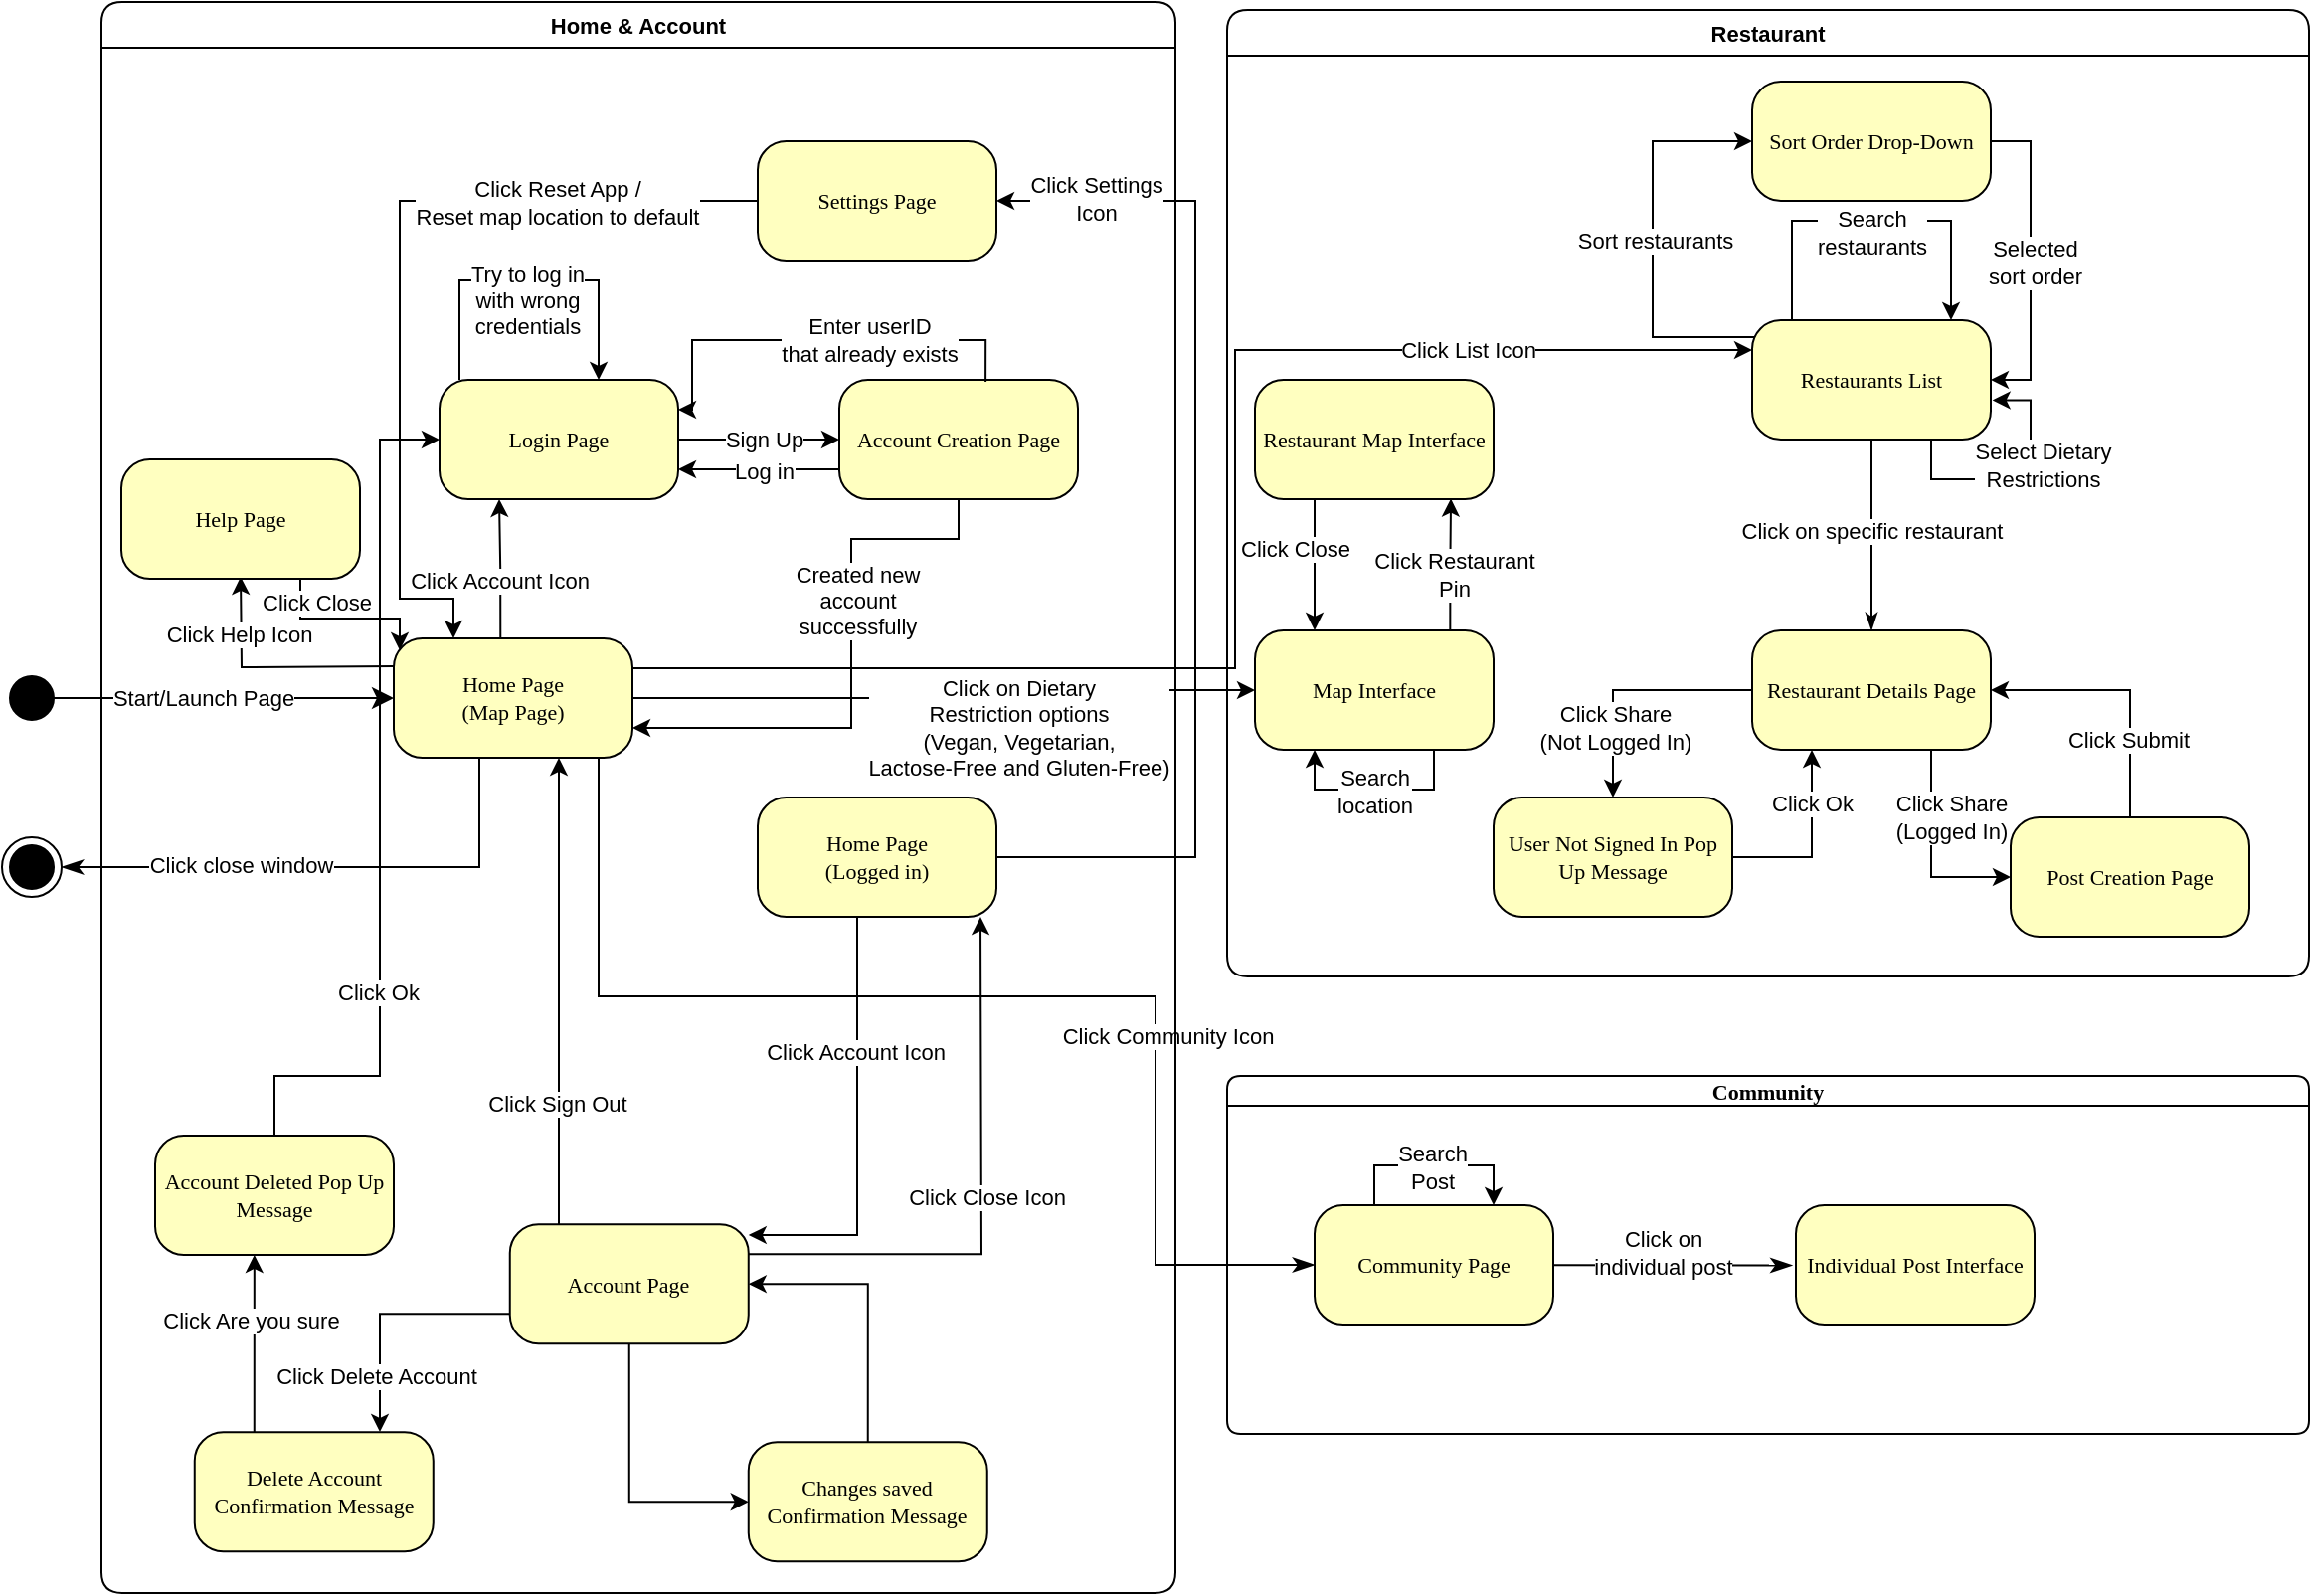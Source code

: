 <mxfile version="21.1.5" type="device">
  <diagram name="Page-1" id="58cdce13-f638-feb5-8d6f-7d28b1aa9fa0">
    <mxGraphModel dx="1588" dy="860" grid="1" gridSize="10" guides="1" tooltips="1" connect="1" arrows="1" fold="1" page="1" pageScale="1" pageWidth="1100" pageHeight="850" background="none" math="0" shadow="0">
      <root>
        <mxCell id="0" />
        <mxCell id="1" parent="0" />
        <mxCell id="382b91b5511bd0f7-1" value="" style="ellipse;html=1;shape=startState;fillColor=#000000;strokeColor=#000000;rounded=1;shadow=0;comic=0;labelBackgroundColor=none;fontFamily=Verdana;fontSize=11;fontColor=#000000;align=center;direction=south;" parent="1" vertex="1">
          <mxGeometry x="20" y="425" width="30" height="30" as="geometry" />
        </mxCell>
        <mxCell id="OWajW4cfqbQFmXT0bylH-7" style="edgeStyle=orthogonalEdgeStyle;rounded=0;orthogonalLoop=1;jettySize=auto;html=1;exitX=0.25;exitY=1;exitDx=0;exitDy=0;entryX=1;entryY=0.5;entryDx=0;entryDy=0;fontSize=11;endArrow=classicThin;endFill=1;startSize=8;endSize=8;" parent="1" source="382b91b5511bd0f7-6" target="OWajW4cfqbQFmXT0bylH-5" edge="1">
          <mxGeometry relative="1" as="geometry">
            <Array as="points">
              <mxPoint x="260" y="525" />
            </Array>
          </mxGeometry>
        </mxCell>
        <mxCell id="OWajW4cfqbQFmXT0bylH-17" value="Click close window" style="edgeLabel;html=1;align=center;verticalAlign=middle;resizable=0;points=[];fontSize=11;" parent="OWajW4cfqbQFmXT0bylH-7" vertex="1" connectable="0">
          <mxGeometry x="0.356" y="-1" relative="1" as="geometry">
            <mxPoint as="offset" />
          </mxGeometry>
        </mxCell>
        <mxCell id="2a3bc250acf0617d-7" value="Community" style="swimlane;whiteSpace=wrap;html=1;rounded=1;shadow=0;comic=0;labelBackgroundColor=none;strokeWidth=1;fontFamily=Verdana;fontSize=11;align=center;startSize=15;" parent="1" vertex="1">
          <mxGeometry x="636" y="630" width="544" height="180" as="geometry" />
        </mxCell>
        <mxCell id="3cde6dad864a17aa-2" value="Individual Post Interface" style="rounded=1;whiteSpace=wrap;html=1;arcSize=24;fillColor=#ffffc0;strokeColor=#000000;shadow=0;comic=0;labelBackgroundColor=none;fontFamily=Verdana;fontSize=11;fontColor=#000000;align=center;" parent="2a3bc250acf0617d-7" vertex="1">
          <mxGeometry x="286" y="65" width="120" height="60" as="geometry" />
        </mxCell>
        <mxCell id="OWajW4cfqbQFmXT0bylH-1" style="edgeStyle=none;curved=1;rounded=0;orthogonalLoop=1;jettySize=auto;html=1;entryX=-0.015;entryY=0.504;entryDx=0;entryDy=0;entryPerimeter=0;fontSize=11;startSize=8;endSize=8;endArrow=classicThin;endFill=1;" parent="2a3bc250acf0617d-7" source="382b91b5511bd0f7-10" target="3cde6dad864a17aa-2" edge="1">
          <mxGeometry relative="1" as="geometry" />
        </mxCell>
        <mxCell id="OWajW4cfqbQFmXT0bylH-12" value="Click on &lt;br&gt;individual post" style="edgeLabel;html=1;align=center;verticalAlign=middle;resizable=0;points=[];fontSize=11;" parent="OWajW4cfqbQFmXT0bylH-1" vertex="1" connectable="0">
          <mxGeometry x="-0.406" relative="1" as="geometry">
            <mxPoint x="19" y="-6" as="offset" />
          </mxGeometry>
        </mxCell>
        <mxCell id="382b91b5511bd0f7-10" value="Community Page" style="rounded=1;whiteSpace=wrap;html=1;arcSize=24;fillColor=#ffffc0;strokeColor=#000000;shadow=0;comic=0;labelBackgroundColor=none;fontFamily=Verdana;fontSize=11;fontColor=#000000;align=center;fontStyle=0" parent="2a3bc250acf0617d-7" vertex="1">
          <mxGeometry x="44" y="65" width="120" height="60" as="geometry" />
        </mxCell>
        <mxCell id="CGnisM2qNje5U3hMueVG-17" style="edgeStyle=orthogonalEdgeStyle;rounded=0;orthogonalLoop=1;jettySize=auto;html=1;exitX=0.25;exitY=0;exitDx=0;exitDy=0;entryX=0.75;entryY=0;entryDx=0;entryDy=0;" parent="2a3bc250acf0617d-7" source="382b91b5511bd0f7-10" target="382b91b5511bd0f7-10" edge="1">
          <mxGeometry relative="1" as="geometry">
            <Array as="points">
              <mxPoint x="74" y="45" />
              <mxPoint x="134" y="45" />
            </Array>
          </mxGeometry>
        </mxCell>
        <mxCell id="CGnisM2qNje5U3hMueVG-18" value="Search&lt;br&gt;Post" style="edgeLabel;html=1;align=center;verticalAlign=middle;resizable=0;points=[];" parent="CGnisM2qNje5U3hMueVG-17" vertex="1" connectable="0">
          <mxGeometry x="-0.261" y="-1" relative="1" as="geometry">
            <mxPoint x="12" as="offset" />
          </mxGeometry>
        </mxCell>
        <mxCell id="2a3bc250acf0617d-9" style="edgeStyle=orthogonalEdgeStyle;html=1;labelBackgroundColor=none;endArrow=classic;endSize=8;strokeColor=#000000;fontFamily=Verdana;fontSize=11;align=left;rounded=0;endFill=1;" parent="1" target="382b91b5511bd0f7-6" edge="1">
          <mxGeometry relative="1" as="geometry">
            <mxPoint x="40" y="440" as="sourcePoint" />
            <Array as="points">
              <mxPoint x="40" y="444" />
              <mxPoint x="40" y="440" />
            </Array>
          </mxGeometry>
        </mxCell>
        <mxCell id="OWajW4cfqbQFmXT0bylH-11" value="Start/Launch Page" style="edgeLabel;html=1;align=center;verticalAlign=middle;resizable=0;points=[];fontSize=11;" parent="2a3bc250acf0617d-9" vertex="1" connectable="0">
          <mxGeometry x="-0.302" y="-1" relative="1" as="geometry">
            <mxPoint x="24" y="-1" as="offset" />
          </mxGeometry>
        </mxCell>
        <mxCell id="2a3bc250acf0617d-13" style="edgeStyle=orthogonalEdgeStyle;html=1;exitX=0.75;exitY=1;labelBackgroundColor=none;endArrow=classicThin;endSize=8;strokeColor=#000000;fontFamily=Verdana;fontSize=11;align=left;endFill=1;rounded=0;exitDx=0;exitDy=0;entryX=0;entryY=0.5;entryDx=0;entryDy=0;" parent="1" source="382b91b5511bd0f7-6" target="382b91b5511bd0f7-10" edge="1">
          <mxGeometry relative="1" as="geometry">
            <mxPoint x="430" y="665" as="targetPoint" />
            <Array as="points">
              <mxPoint x="320" y="470" />
              <mxPoint x="320" y="590" />
              <mxPoint x="600" y="590" />
              <mxPoint x="600" y="725" />
            </Array>
          </mxGeometry>
        </mxCell>
        <mxCell id="7J5QnzSgjSci-G4uNdSz-4" value="Click Community Icon" style="edgeLabel;html=1;align=center;verticalAlign=middle;resizable=0;points=[];fontSize=11;" parent="2a3bc250acf0617d-13" vertex="1" connectable="0">
          <mxGeometry x="-0.21" relative="1" as="geometry">
            <mxPoint x="171" y="20" as="offset" />
          </mxGeometry>
        </mxCell>
        <mxCell id="7J5QnzSgjSci-G4uNdSz-32" value="Restaurant" style="swimlane;whiteSpace=wrap;html=1;rounded=1;fontSize=11;startSize=23;" parent="1" vertex="1">
          <mxGeometry x="636" y="94" width="544" height="486" as="geometry" />
        </mxCell>
        <mxCell id="SVRDVq-U8UQw9ykVcq_Q-13" style="edgeStyle=orthogonalEdgeStyle;rounded=0;orthogonalLoop=1;jettySize=auto;html=1;exitX=0.75;exitY=1;exitDx=0;exitDy=0;entryX=0;entryY=0.5;entryDx=0;entryDy=0;" edge="1" parent="7J5QnzSgjSci-G4uNdSz-32" source="7J5QnzSgjSci-G4uNdSz-7" target="SVRDVq-U8UQw9ykVcq_Q-12">
          <mxGeometry relative="1" as="geometry" />
        </mxCell>
        <mxCell id="SVRDVq-U8UQw9ykVcq_Q-14" value="Click Share &lt;br&gt;(Logged In)" style="edgeLabel;html=1;align=center;verticalAlign=middle;resizable=0;points=[];" vertex="1" connectable="0" parent="SVRDVq-U8UQw9ykVcq_Q-13">
          <mxGeometry x="-0.559" relative="1" as="geometry">
            <mxPoint x="10" y="11" as="offset" />
          </mxGeometry>
        </mxCell>
        <mxCell id="SVRDVq-U8UQw9ykVcq_Q-23" style="edgeStyle=orthogonalEdgeStyle;rounded=0;orthogonalLoop=1;jettySize=auto;html=1;exitX=0;exitY=0.5;exitDx=0;exitDy=0;entryX=0.5;entryY=0;entryDx=0;entryDy=0;" edge="1" parent="7J5QnzSgjSci-G4uNdSz-32" source="7J5QnzSgjSci-G4uNdSz-7" target="SVRDVq-U8UQw9ykVcq_Q-22">
          <mxGeometry relative="1" as="geometry" />
        </mxCell>
        <mxCell id="SVRDVq-U8UQw9ykVcq_Q-24" value="Click Share &lt;br&gt;(Not Logged In)" style="edgeLabel;html=1;align=center;verticalAlign=middle;resizable=0;points=[];" vertex="1" connectable="0" parent="SVRDVq-U8UQw9ykVcq_Q-23">
          <mxGeometry x="0.425" y="1" relative="1" as="geometry">
            <mxPoint as="offset" />
          </mxGeometry>
        </mxCell>
        <mxCell id="7J5QnzSgjSci-G4uNdSz-7" value="Restaurant Details Page" style="rounded=1;whiteSpace=wrap;html=1;arcSize=24;fillColor=#ffffc0;strokeColor=#000000;shadow=0;comic=0;labelBackgroundColor=none;fontFamily=Verdana;fontSize=11;fontColor=#000000;align=center;" parent="7J5QnzSgjSci-G4uNdSz-32" vertex="1">
          <mxGeometry x="264" y="312" width="120" height="60" as="geometry" />
        </mxCell>
        <mxCell id="cELMfS2GaExNaG8Us1sW-119" style="edgeStyle=orthogonalEdgeStyle;rounded=0;orthogonalLoop=1;jettySize=auto;html=1;exitX=0.022;exitY=0.142;exitDx=0;exitDy=0;fontSize=11;exitPerimeter=0;entryX=0;entryY=0.5;entryDx=0;entryDy=0;" parent="7J5QnzSgjSci-G4uNdSz-32" source="382b91b5511bd0f7-9" target="cELMfS2GaExNaG8Us1sW-121" edge="1">
          <mxGeometry relative="1" as="geometry">
            <mxPoint x="234" y="96" as="targetPoint" />
            <Array as="points">
              <mxPoint x="214" y="165" />
              <mxPoint x="214" y="66" />
            </Array>
          </mxGeometry>
        </mxCell>
        <mxCell id="cELMfS2GaExNaG8Us1sW-120" value="Sort restaurants" style="edgeLabel;html=1;align=center;verticalAlign=middle;resizable=0;points=[];fontSize=11;" parent="cELMfS2GaExNaG8Us1sW-119" vertex="1" connectable="0">
          <mxGeometry x="0.525" y="4" relative="1" as="geometry">
            <mxPoint x="-2" y="54" as="offset" />
          </mxGeometry>
        </mxCell>
        <mxCell id="CGnisM2qNje5U3hMueVG-11" style="edgeStyle=orthogonalEdgeStyle;rounded=0;orthogonalLoop=1;jettySize=auto;html=1;exitX=0.75;exitY=1;exitDx=0;exitDy=0;entryX=1.007;entryY=0.671;entryDx=0;entryDy=0;entryPerimeter=0;" parent="7J5QnzSgjSci-G4uNdSz-32" source="382b91b5511bd0f7-9" target="382b91b5511bd0f7-9" edge="1">
          <mxGeometry relative="1" as="geometry">
            <mxPoint x="394" y="196" as="targetPoint" />
            <Array as="points">
              <mxPoint x="354" y="236" />
              <mxPoint x="404" y="236" />
              <mxPoint x="404" y="196" />
            </Array>
          </mxGeometry>
        </mxCell>
        <mxCell id="CGnisM2qNje5U3hMueVG-12" value="Select Dietary &lt;br&gt;Restrictions" style="edgeLabel;html=1;align=center;verticalAlign=middle;resizable=0;points=[];" parent="CGnisM2qNje5U3hMueVG-11" vertex="1" connectable="0">
          <mxGeometry x="0.513" relative="1" as="geometry">
            <mxPoint x="6" y="20" as="offset" />
          </mxGeometry>
        </mxCell>
        <mxCell id="382b91b5511bd0f7-9" value="Restaurants List" style="rounded=1;whiteSpace=wrap;html=1;arcSize=24;fillColor=#ffffc0;strokeColor=#000000;shadow=0;comic=0;labelBackgroundColor=none;fontFamily=Verdana;fontSize=11;fontColor=#000000;align=center;" parent="7J5QnzSgjSci-G4uNdSz-32" vertex="1">
          <mxGeometry x="264" y="156" width="120" height="60" as="geometry" />
        </mxCell>
        <mxCell id="7J5QnzSgjSci-G4uNdSz-11" style="edgeStyle=orthogonalEdgeStyle;rounded=0;orthogonalLoop=1;jettySize=auto;html=1;exitX=0.5;exitY=0;exitDx=0;exitDy=0;entryX=0.5;entryY=1;entryDx=0;entryDy=0;startArrow=classicThin;startFill=1;endArrow=none;endFill=0;fontSize=11;" parent="7J5QnzSgjSci-G4uNdSz-32" source="7J5QnzSgjSci-G4uNdSz-7" target="382b91b5511bd0f7-9" edge="1">
          <mxGeometry relative="1" as="geometry" />
        </mxCell>
        <mxCell id="OWajW4cfqbQFmXT0bylH-14" value="Click on specific restaurant" style="edgeLabel;html=1;align=center;verticalAlign=middle;resizable=0;points=[];fontSize=11;" parent="7J5QnzSgjSci-G4uNdSz-11" vertex="1" connectable="0">
          <mxGeometry x="0.291" relative="1" as="geometry">
            <mxPoint y="12" as="offset" />
          </mxGeometry>
        </mxCell>
        <mxCell id="SVRDVq-U8UQw9ykVcq_Q-18" style="edgeStyle=orthogonalEdgeStyle;rounded=0;orthogonalLoop=1;jettySize=auto;html=1;exitX=0.818;exitY=0.016;exitDx=0;exitDy=0;entryX=0.821;entryY=0.996;entryDx=0;entryDy=0;entryPerimeter=0;exitPerimeter=0;" edge="1" parent="7J5QnzSgjSci-G4uNdSz-32" source="7J5QnzSgjSci-G4uNdSz-22" target="SVRDVq-U8UQw9ykVcq_Q-17">
          <mxGeometry relative="1" as="geometry" />
        </mxCell>
        <mxCell id="SVRDVq-U8UQw9ykVcq_Q-19" value="Click Restaurant &lt;br&gt;Pin" style="edgeLabel;html=1;align=center;verticalAlign=middle;resizable=0;points=[];" vertex="1" connectable="0" parent="SVRDVq-U8UQw9ykVcq_Q-18">
          <mxGeometry x="-0.123" relative="1" as="geometry">
            <mxPoint x="2" as="offset" />
          </mxGeometry>
        </mxCell>
        <mxCell id="7J5QnzSgjSci-G4uNdSz-22" value="Map Interface" style="rounded=1;whiteSpace=wrap;html=1;arcSize=24;fillColor=#ffffc0;strokeColor=#000000;shadow=0;comic=0;labelBackgroundColor=none;fontFamily=Verdana;fontSize=11;fontColor=#000000;align=center;" parent="7J5QnzSgjSci-G4uNdSz-32" vertex="1">
          <mxGeometry x="14" y="312" width="120" height="60" as="geometry" />
        </mxCell>
        <mxCell id="cELMfS2GaExNaG8Us1sW-113" style="edgeStyle=orthogonalEdgeStyle;rounded=0;orthogonalLoop=1;jettySize=auto;html=1;fontSize=11;" parent="7J5QnzSgjSci-G4uNdSz-32" edge="1">
          <mxGeometry relative="1" as="geometry">
            <mxPoint x="284" y="156" as="sourcePoint" />
            <mxPoint x="364" y="156" as="targetPoint" />
            <Array as="points">
              <mxPoint x="284" y="156" />
              <mxPoint x="284" y="106" />
              <mxPoint x="364" y="106" />
              <mxPoint x="364" y="156" />
            </Array>
          </mxGeometry>
        </mxCell>
        <mxCell id="cELMfS2GaExNaG8Us1sW-114" value="Search&lt;br&gt;restaurants" style="edgeLabel;html=1;align=center;verticalAlign=middle;resizable=0;points=[];fontSize=11;" parent="cELMfS2GaExNaG8Us1sW-113" vertex="1" connectable="0">
          <mxGeometry x="-0.135" y="-1" relative="1" as="geometry">
            <mxPoint x="12" y="5" as="offset" />
          </mxGeometry>
        </mxCell>
        <mxCell id="cELMfS2GaExNaG8Us1sW-122" style="edgeStyle=orthogonalEdgeStyle;rounded=0;orthogonalLoop=1;jettySize=auto;html=1;exitX=1;exitY=0.5;exitDx=0;exitDy=0;entryX=1;entryY=0.5;entryDx=0;entryDy=0;fontSize=11;" parent="7J5QnzSgjSci-G4uNdSz-32" source="cELMfS2GaExNaG8Us1sW-121" target="382b91b5511bd0f7-9" edge="1">
          <mxGeometry relative="1" as="geometry" />
        </mxCell>
        <mxCell id="cELMfS2GaExNaG8Us1sW-123" value="Selected &lt;br&gt;sort order" style="edgeLabel;html=1;align=center;verticalAlign=middle;resizable=0;points=[];fontSize=11;" parent="cELMfS2GaExNaG8Us1sW-122" vertex="1" connectable="0">
          <mxGeometry x="-0.371" y="1" relative="1" as="geometry">
            <mxPoint x="1" y="30" as="offset" />
          </mxGeometry>
        </mxCell>
        <mxCell id="cELMfS2GaExNaG8Us1sW-121" value="Sort Order Drop-Down" style="rounded=1;whiteSpace=wrap;html=1;arcSize=24;fillColor=#ffffc0;strokeColor=#000000;shadow=0;comic=0;labelBackgroundColor=none;fontFamily=Verdana;fontSize=11;fontColor=#000000;align=center;" parent="7J5QnzSgjSci-G4uNdSz-32" vertex="1">
          <mxGeometry x="264" y="36" width="120" height="60" as="geometry" />
        </mxCell>
        <mxCell id="CGnisM2qNje5U3hMueVG-13" style="edgeStyle=orthogonalEdgeStyle;rounded=0;orthogonalLoop=1;jettySize=auto;html=1;exitX=0.75;exitY=1;exitDx=0;exitDy=0;entryX=0.25;entryY=1;entryDx=0;entryDy=0;" parent="7J5QnzSgjSci-G4uNdSz-32" source="7J5QnzSgjSci-G4uNdSz-22" target="7J5QnzSgjSci-G4uNdSz-22" edge="1">
          <mxGeometry relative="1" as="geometry" />
        </mxCell>
        <mxCell id="CGnisM2qNje5U3hMueVG-14" value="Search &lt;br&gt;location" style="edgeLabel;html=1;align=center;verticalAlign=middle;resizable=0;points=[];" parent="CGnisM2qNje5U3hMueVG-13" vertex="1" connectable="0">
          <mxGeometry x="0.399" y="1" relative="1" as="geometry">
            <mxPoint x="20" as="offset" />
          </mxGeometry>
        </mxCell>
        <mxCell id="SVRDVq-U8UQw9ykVcq_Q-15" style="edgeStyle=orthogonalEdgeStyle;rounded=0;orthogonalLoop=1;jettySize=auto;html=1;exitX=0.5;exitY=0;exitDx=0;exitDy=0;entryX=1;entryY=0.5;entryDx=0;entryDy=0;" edge="1" parent="7J5QnzSgjSci-G4uNdSz-32" source="SVRDVq-U8UQw9ykVcq_Q-12" target="7J5QnzSgjSci-G4uNdSz-7">
          <mxGeometry relative="1" as="geometry">
            <Array as="points">
              <mxPoint x="454" y="342" />
            </Array>
          </mxGeometry>
        </mxCell>
        <mxCell id="SVRDVq-U8UQw9ykVcq_Q-16" value="Click Submit" style="edgeLabel;html=1;align=center;verticalAlign=middle;resizable=0;points=[];" vertex="1" connectable="0" parent="SVRDVq-U8UQw9ykVcq_Q-15">
          <mxGeometry x="-0.289" y="1" relative="1" as="geometry">
            <mxPoint y="8" as="offset" />
          </mxGeometry>
        </mxCell>
        <mxCell id="SVRDVq-U8UQw9ykVcq_Q-12" value="Post Creation Page" style="rounded=1;whiteSpace=wrap;html=1;arcSize=24;fillColor=#ffffc0;strokeColor=#000000;shadow=0;comic=0;labelBackgroundColor=none;fontFamily=Verdana;fontSize=11;fontColor=#000000;align=center;fontStyle=0" vertex="1" parent="7J5QnzSgjSci-G4uNdSz-32">
          <mxGeometry x="394" y="406" width="120" height="60" as="geometry" />
        </mxCell>
        <mxCell id="SVRDVq-U8UQw9ykVcq_Q-20" style="edgeStyle=orthogonalEdgeStyle;rounded=0;orthogonalLoop=1;jettySize=auto;html=1;exitX=0.25;exitY=1;exitDx=0;exitDy=0;entryX=0.25;entryY=0;entryDx=0;entryDy=0;" edge="1" parent="7J5QnzSgjSci-G4uNdSz-32" source="SVRDVq-U8UQw9ykVcq_Q-17" target="7J5QnzSgjSci-G4uNdSz-22">
          <mxGeometry relative="1" as="geometry" />
        </mxCell>
        <mxCell id="SVRDVq-U8UQw9ykVcq_Q-21" value="Click Close" style="edgeLabel;html=1;align=center;verticalAlign=middle;resizable=0;points=[];" vertex="1" connectable="0" parent="SVRDVq-U8UQw9ykVcq_Q-20">
          <mxGeometry x="-0.141" relative="1" as="geometry">
            <mxPoint x="-10" y="-4" as="offset" />
          </mxGeometry>
        </mxCell>
        <mxCell id="SVRDVq-U8UQw9ykVcq_Q-17" value="Restaurant Map Interface" style="rounded=1;whiteSpace=wrap;html=1;arcSize=24;fillColor=#ffffc0;strokeColor=#000000;shadow=0;comic=0;labelBackgroundColor=none;fontFamily=Verdana;fontSize=11;fontColor=#000000;align=center;" vertex="1" parent="7J5QnzSgjSci-G4uNdSz-32">
          <mxGeometry x="14" y="186" width="120" height="60" as="geometry" />
        </mxCell>
        <mxCell id="SVRDVq-U8UQw9ykVcq_Q-25" style="edgeStyle=orthogonalEdgeStyle;rounded=0;orthogonalLoop=1;jettySize=auto;html=1;exitX=1;exitY=0.5;exitDx=0;exitDy=0;entryX=0.25;entryY=1;entryDx=0;entryDy=0;" edge="1" parent="7J5QnzSgjSci-G4uNdSz-32" source="SVRDVq-U8UQw9ykVcq_Q-22" target="7J5QnzSgjSci-G4uNdSz-7">
          <mxGeometry relative="1" as="geometry">
            <mxPoint x="284" y="376" as="targetPoint" />
            <Array as="points">
              <mxPoint x="294" y="426" />
            </Array>
          </mxGeometry>
        </mxCell>
        <mxCell id="SVRDVq-U8UQw9ykVcq_Q-26" value="Click Ok" style="edgeLabel;html=1;align=center;verticalAlign=middle;resizable=0;points=[];" vertex="1" connectable="0" parent="SVRDVq-U8UQw9ykVcq_Q-25">
          <mxGeometry x="0.017" y="-1" relative="1" as="geometry">
            <mxPoint x="-1" y="-19" as="offset" />
          </mxGeometry>
        </mxCell>
        <mxCell id="SVRDVq-U8UQw9ykVcq_Q-22" value="User Not Signed In Pop Up Message" style="rounded=1;whiteSpace=wrap;html=1;arcSize=24;fillColor=#ffffc0;strokeColor=#000000;shadow=0;comic=0;labelBackgroundColor=none;fontFamily=Verdana;fontSize=11;fontColor=#000000;align=center;fontStyle=0" vertex="1" parent="7J5QnzSgjSci-G4uNdSz-32">
          <mxGeometry x="134" y="396" width="120" height="60" as="geometry" />
        </mxCell>
        <mxCell id="7J5QnzSgjSci-G4uNdSz-34" value="Home &amp;amp; Account" style="swimlane;whiteSpace=wrap;html=1;strokeColor=#000000;rounded=1;fontSize=11;" parent="1" vertex="1">
          <mxGeometry x="70" y="90" width="540" height="800" as="geometry" />
        </mxCell>
        <mxCell id="cELMfS2GaExNaG8Us1sW-21" style="edgeStyle=orthogonalEdgeStyle;rounded=0;orthogonalLoop=1;jettySize=auto;html=1;exitX=0.5;exitY=1;exitDx=0;exitDy=0;entryX=1;entryY=0.75;entryDx=0;entryDy=0;fontSize=11;" parent="7J5QnzSgjSci-G4uNdSz-34" source="382b91b5511bd0f7-7" target="382b91b5511bd0f7-6" edge="1">
          <mxGeometry relative="1" as="geometry">
            <Array as="points">
              <mxPoint x="431" y="270" />
              <mxPoint x="377" y="270" />
              <mxPoint x="377" y="365" />
            </Array>
          </mxGeometry>
        </mxCell>
        <mxCell id="cELMfS2GaExNaG8Us1sW-23" value="Created new &lt;br&gt;account &lt;br&gt;successfully" style="edgeLabel;html=1;align=center;verticalAlign=middle;resizable=0;points=[];fontSize=11;" parent="cELMfS2GaExNaG8Us1sW-21" vertex="1" connectable="0">
          <mxGeometry x="0.164" relative="1" as="geometry">
            <mxPoint x="3" y="-58" as="offset" />
          </mxGeometry>
        </mxCell>
        <mxCell id="CGnisM2qNje5U3hMueVG-1" style="edgeStyle=orthogonalEdgeStyle;rounded=0;orthogonalLoop=1;jettySize=auto;html=1;exitX=0;exitY=0.75;exitDx=0;exitDy=0;entryX=1;entryY=0.75;entryDx=0;entryDy=0;" parent="7J5QnzSgjSci-G4uNdSz-34" source="382b91b5511bd0f7-7" target="382b91b5511bd0f7-5" edge="1">
          <mxGeometry relative="1" as="geometry" />
        </mxCell>
        <mxCell id="CGnisM2qNje5U3hMueVG-2" value="Log in" style="edgeLabel;html=1;align=center;verticalAlign=middle;resizable=0;points=[];" parent="CGnisM2qNje5U3hMueVG-1" vertex="1" connectable="0">
          <mxGeometry x="0.28" y="1" relative="1" as="geometry">
            <mxPoint x="14" as="offset" />
          </mxGeometry>
        </mxCell>
        <mxCell id="382b91b5511bd0f7-7" value="Account Creation Page" style="rounded=1;whiteSpace=wrap;html=1;arcSize=24;fillColor=#ffffc0;strokeColor=#000000;shadow=0;comic=0;labelBackgroundColor=none;fontFamily=Verdana;fontSize=11;fontColor=#000000;align=center;" parent="7J5QnzSgjSci-G4uNdSz-34" vertex="1">
          <mxGeometry x="371" y="190" width="120" height="60" as="geometry" />
        </mxCell>
        <mxCell id="cELMfS2GaExNaG8Us1sW-15" style="edgeStyle=orthogonalEdgeStyle;rounded=0;orthogonalLoop=1;jettySize=auto;html=1;exitX=1;exitY=0.5;exitDx=0;exitDy=0;entryX=0;entryY=0.5;entryDx=0;entryDy=0;fontSize=11;" parent="7J5QnzSgjSci-G4uNdSz-34" source="382b91b5511bd0f7-5" target="382b91b5511bd0f7-7" edge="1">
          <mxGeometry relative="1" as="geometry" />
        </mxCell>
        <mxCell id="cELMfS2GaExNaG8Us1sW-16" value="Sign Up" style="edgeLabel;html=1;align=center;verticalAlign=middle;resizable=0;points=[];fontSize=11;" parent="cELMfS2GaExNaG8Us1sW-15" vertex="1" connectable="0">
          <mxGeometry x="-0.267" relative="1" as="geometry">
            <mxPoint x="13" as="offset" />
          </mxGeometry>
        </mxCell>
        <mxCell id="382b91b5511bd0f7-5" value="Login Page" style="rounded=1;whiteSpace=wrap;html=1;arcSize=24;fillColor=#ffffc0;strokeColor=#000000;shadow=0;comic=0;labelBackgroundColor=none;fontFamily=Verdana;fontSize=11;fontColor=#000000;align=center;" parent="7J5QnzSgjSci-G4uNdSz-34" vertex="1">
          <mxGeometry x="170" y="190" width="120" height="60" as="geometry" />
        </mxCell>
        <mxCell id="cELMfS2GaExNaG8Us1sW-17" style="edgeStyle=orthogonalEdgeStyle;rounded=0;orthogonalLoop=1;jettySize=auto;html=1;exitX=0.447;exitY=-0.005;exitDx=0;exitDy=0;fontSize=11;entryX=0.25;entryY=1;entryDx=0;entryDy=0;exitPerimeter=0;" parent="7J5QnzSgjSci-G4uNdSz-34" source="382b91b5511bd0f7-6" target="382b91b5511bd0f7-5" edge="1">
          <mxGeometry relative="1" as="geometry">
            <mxPoint x="237" y="250" as="targetPoint" />
            <Array as="points" />
          </mxGeometry>
        </mxCell>
        <mxCell id="cELMfS2GaExNaG8Us1sW-18" value="Click Account Icon" style="edgeLabel;html=1;align=center;verticalAlign=middle;resizable=0;points=[];fontSize=11;" parent="cELMfS2GaExNaG8Us1sW-17" vertex="1" connectable="0">
          <mxGeometry x="0.314" relative="1" as="geometry">
            <mxPoint y="16" as="offset" />
          </mxGeometry>
        </mxCell>
        <mxCell id="CGnisM2qNje5U3hMueVG-4" style="edgeStyle=orthogonalEdgeStyle;rounded=0;orthogonalLoop=1;jettySize=auto;html=1;exitX=0;exitY=0.25;exitDx=0;exitDy=0;entryX=0.5;entryY=1;entryDx=0;entryDy=0;" parent="7J5QnzSgjSci-G4uNdSz-34" edge="1">
          <mxGeometry relative="1" as="geometry">
            <mxPoint x="147" y="334" as="sourcePoint" />
            <mxPoint x="70" y="289" as="targetPoint" />
          </mxGeometry>
        </mxCell>
        <mxCell id="CGnisM2qNje5U3hMueVG-5" value="Click Help Icon" style="edgeLabel;html=1;align=center;verticalAlign=middle;resizable=0;points=[];" parent="CGnisM2qNje5U3hMueVG-4" vertex="1" connectable="0">
          <mxGeometry x="0.402" y="2" relative="1" as="geometry">
            <mxPoint y="-8" as="offset" />
          </mxGeometry>
        </mxCell>
        <mxCell id="382b91b5511bd0f7-6" value="Home Page &lt;br&gt;(Map Page)" style="rounded=1;whiteSpace=wrap;html=1;arcSize=24;fillColor=#ffffc0;strokeColor=#000000;shadow=0;comic=0;labelBackgroundColor=none;fontFamily=Verdana;fontSize=11;fontColor=#000000;align=center;" parent="7J5QnzSgjSci-G4uNdSz-34" vertex="1">
          <mxGeometry x="147" y="320" width="120" height="60" as="geometry" />
        </mxCell>
        <mxCell id="cELMfS2GaExNaG8Us1sW-13" style="edgeStyle=orthogonalEdgeStyle;rounded=0;orthogonalLoop=1;jettySize=auto;html=1;fontSize=11;" parent="7J5QnzSgjSci-G4uNdSz-34" source="382b91b5511bd0f7-5" edge="1">
          <mxGeometry relative="1" as="geometry">
            <mxPoint x="178.0" y="100" as="sourcePoint" />
            <mxPoint x="250" y="190" as="targetPoint" />
            <Array as="points">
              <mxPoint x="180" y="140" />
              <mxPoint x="250" y="140" />
            </Array>
          </mxGeometry>
        </mxCell>
        <mxCell id="cELMfS2GaExNaG8Us1sW-14" value="Try to log in &lt;br&gt;with wrong &lt;br&gt;credentials" style="edgeLabel;html=1;align=center;verticalAlign=middle;resizable=0;points=[];fontSize=11;" parent="cELMfS2GaExNaG8Us1sW-13" vertex="1" connectable="0">
          <mxGeometry x="-0.278" y="2" relative="1" as="geometry">
            <mxPoint x="22" y="12" as="offset" />
          </mxGeometry>
        </mxCell>
        <mxCell id="cELMfS2GaExNaG8Us1sW-20" value="Home Page &lt;br&gt;(Logged in)" style="rounded=1;whiteSpace=wrap;html=1;arcSize=24;fillColor=#ffffc0;strokeColor=#000000;shadow=0;comic=0;labelBackgroundColor=none;fontFamily=Verdana;fontSize=11;fontColor=#000000;align=center;" parent="7J5QnzSgjSci-G4uNdSz-34" vertex="1">
          <mxGeometry x="330" y="400" width="120" height="60" as="geometry" />
        </mxCell>
        <mxCell id="cELMfS2GaExNaG8Us1sW-24" style="edgeStyle=orthogonalEdgeStyle;rounded=0;orthogonalLoop=1;jettySize=auto;html=1;exitX=0.613;exitY=0.017;exitDx=0;exitDy=0;entryX=1;entryY=0.25;entryDx=0;entryDy=0;fontSize=11;exitPerimeter=0;" parent="7J5QnzSgjSci-G4uNdSz-34" source="382b91b5511bd0f7-7" target="382b91b5511bd0f7-5" edge="1">
          <mxGeometry relative="1" as="geometry">
            <mxPoint x="441" y="179.96" as="sourcePoint" />
            <mxPoint x="277.0" y="194.96" as="targetPoint" />
            <Array as="points">
              <mxPoint x="445" y="170" />
              <mxPoint x="297" y="170" />
              <mxPoint x="297" y="205" />
            </Array>
          </mxGeometry>
        </mxCell>
        <mxCell id="cELMfS2GaExNaG8Us1sW-25" value="Enter userID &lt;br&gt;that already exists" style="edgeLabel;html=1;align=center;verticalAlign=middle;resizable=0;points=[];fontSize=11;" parent="cELMfS2GaExNaG8Us1sW-24" vertex="1" connectable="0">
          <mxGeometry x="0.317" relative="1" as="geometry">
            <mxPoint x="59" as="offset" />
          </mxGeometry>
        </mxCell>
        <mxCell id="CGnisM2qNje5U3hMueVG-6" style="edgeStyle=orthogonalEdgeStyle;rounded=0;orthogonalLoop=1;jettySize=auto;html=1;exitX=0.75;exitY=1;exitDx=0;exitDy=0;" parent="7J5QnzSgjSci-G4uNdSz-34" source="CGnisM2qNje5U3hMueVG-3" edge="1">
          <mxGeometry relative="1" as="geometry">
            <mxPoint x="150" y="326" as="targetPoint" />
            <Array as="points">
              <mxPoint x="100" y="310" />
              <mxPoint x="150" y="310" />
            </Array>
          </mxGeometry>
        </mxCell>
        <mxCell id="CGnisM2qNje5U3hMueVG-7" value="Click Close" style="edgeLabel;html=1;align=center;verticalAlign=middle;resizable=0;points=[];" parent="CGnisM2qNje5U3hMueVG-6" vertex="1" connectable="0">
          <mxGeometry x="-0.353" y="1" relative="1" as="geometry">
            <mxPoint y="-7" as="offset" />
          </mxGeometry>
        </mxCell>
        <mxCell id="CGnisM2qNje5U3hMueVG-3" value="Help Page" style="rounded=1;whiteSpace=wrap;html=1;arcSize=24;fillColor=#ffffc0;strokeColor=#000000;shadow=0;comic=0;labelBackgroundColor=none;fontFamily=Verdana;fontSize=11;fontColor=#000000;align=center;" parent="7J5QnzSgjSci-G4uNdSz-34" vertex="1">
          <mxGeometry x="10" y="230" width="120" height="60" as="geometry" />
        </mxCell>
        <mxCell id="SVRDVq-U8UQw9ykVcq_Q-10" style="edgeStyle=orthogonalEdgeStyle;rounded=0;orthogonalLoop=1;jettySize=auto;html=1;exitX=0;exitY=0.5;exitDx=0;exitDy=0;entryX=0.25;entryY=0;entryDx=0;entryDy=0;" edge="1" parent="7J5QnzSgjSci-G4uNdSz-34" source="cELMfS2GaExNaG8Us1sW-56" target="382b91b5511bd0f7-6">
          <mxGeometry relative="1" as="geometry">
            <Array as="points">
              <mxPoint x="150" y="100" />
              <mxPoint x="150" y="300" />
              <mxPoint x="177" y="300" />
            </Array>
          </mxGeometry>
        </mxCell>
        <mxCell id="SVRDVq-U8UQw9ykVcq_Q-11" value="Click Reset App / &lt;br&gt;Reset map location to default" style="edgeLabel;html=1;align=center;verticalAlign=middle;resizable=0;points=[];" vertex="1" connectable="0" parent="SVRDVq-U8UQw9ykVcq_Q-10">
          <mxGeometry x="-0.525" y="1" relative="1" as="geometry">
            <mxPoint as="offset" />
          </mxGeometry>
        </mxCell>
        <mxCell id="cELMfS2GaExNaG8Us1sW-56" value="Settings Page" style="rounded=1;whiteSpace=wrap;html=1;arcSize=24;fillColor=#ffffc0;strokeColor=#000000;shadow=0;comic=0;labelBackgroundColor=none;fontFamily=Verdana;fontSize=11;fontColor=#000000;align=center;rotation=0;" parent="7J5QnzSgjSci-G4uNdSz-34" vertex="1">
          <mxGeometry x="330" y="70" width="120" height="60" as="geometry" />
        </mxCell>
        <mxCell id="CGnisM2qNje5U3hMueVG-15" style="edgeStyle=orthogonalEdgeStyle;rounded=0;orthogonalLoop=1;jettySize=auto;html=1;exitX=1;exitY=0.5;exitDx=0;exitDy=0;entryX=1;entryY=0.5;entryDx=0;entryDy=0;" parent="7J5QnzSgjSci-G4uNdSz-34" source="cELMfS2GaExNaG8Us1sW-20" target="cELMfS2GaExNaG8Us1sW-56" edge="1">
          <mxGeometry relative="1" as="geometry">
            <Array as="points">
              <mxPoint x="550" y="430" />
              <mxPoint x="550" y="100" />
            </Array>
          </mxGeometry>
        </mxCell>
        <mxCell id="SVRDVq-U8UQw9ykVcq_Q-9" value="Click Settings &lt;br&gt;Icon" style="edgeLabel;html=1;align=center;verticalAlign=middle;resizable=0;points=[];" vertex="1" connectable="0" parent="CGnisM2qNje5U3hMueVG-15">
          <mxGeometry x="0.739" y="-1" relative="1" as="geometry">
            <mxPoint x="-19" as="offset" />
          </mxGeometry>
        </mxCell>
        <mxCell id="SVRDVq-U8UQw9ykVcq_Q-64" style="edgeStyle=orthogonalEdgeStyle;rounded=0;orthogonalLoop=1;jettySize=auto;html=1;exitX=0.5;exitY=0;exitDx=0;exitDy=0;entryX=0;entryY=0.5;entryDx=0;entryDy=0;" edge="1" parent="7J5QnzSgjSci-G4uNdSz-34" source="SVRDVq-U8UQw9ykVcq_Q-61" target="382b91b5511bd0f7-5">
          <mxGeometry relative="1" as="geometry">
            <Array as="points">
              <mxPoint x="87" y="540" />
              <mxPoint x="140" y="540" />
              <mxPoint x="140" y="220" />
            </Array>
          </mxGeometry>
        </mxCell>
        <mxCell id="SVRDVq-U8UQw9ykVcq_Q-65" value="Click Ok" style="edgeLabel;html=1;align=center;verticalAlign=middle;resizable=0;points=[];" vertex="1" connectable="0" parent="SVRDVq-U8UQw9ykVcq_Q-64">
          <mxGeometry x="-0.42" y="1" relative="1" as="geometry">
            <mxPoint as="offset" />
          </mxGeometry>
        </mxCell>
        <mxCell id="SVRDVq-U8UQw9ykVcq_Q-61" value="Account Deleted Pop Up Message" style="rounded=1;whiteSpace=wrap;html=1;arcSize=24;fillColor=#ffffc0;strokeColor=#000000;shadow=0;comic=0;labelBackgroundColor=none;fontFamily=Verdana;fontSize=11;fontColor=#000000;align=center;rotation=0;" vertex="1" parent="7J5QnzSgjSci-G4uNdSz-34">
          <mxGeometry x="27" y="570" width="120" height="60" as="geometry" />
        </mxCell>
        <mxCell id="OWajW4cfqbQFmXT0bylH-6" value="" style="group;fontSize=11;" parent="1" vertex="1" connectable="0">
          <mxGeometry x="20" y="510" width="30" height="30" as="geometry" />
        </mxCell>
        <mxCell id="OWajW4cfqbQFmXT0bylH-5" value="" style="ellipse;whiteSpace=wrap;html=1;aspect=fixed;labelBackgroundColor=#000000;strokeColor=#000000;fontSize=11;" parent="OWajW4cfqbQFmXT0bylH-6" vertex="1">
          <mxGeometry width="30" height="30" as="geometry" />
        </mxCell>
        <mxCell id="OWajW4cfqbQFmXT0bylH-4" value="" style="ellipse;html=1;shape=startState;fillColor=#000000;strokeColor=#000000;rounded=1;shadow=0;comic=0;labelBackgroundColor=none;fontFamily=Verdana;fontSize=11;fontColor=#000000;align=center;direction=south;" parent="OWajW4cfqbQFmXT0bylH-6" vertex="1">
          <mxGeometry width="30" height="30" as="geometry" />
        </mxCell>
        <mxCell id="cELMfS2GaExNaG8Us1sW-115" style="edgeStyle=orthogonalEdgeStyle;rounded=0;orthogonalLoop=1;jettySize=auto;html=1;exitX=1;exitY=0.25;exitDx=0;exitDy=0;entryX=0;entryY=0.25;entryDx=0;entryDy=0;fontSize=11;" parent="1" source="382b91b5511bd0f7-6" target="382b91b5511bd0f7-9" edge="1">
          <mxGeometry relative="1" as="geometry">
            <Array as="points">
              <mxPoint x="640" y="425" />
              <mxPoint x="640" y="265" />
            </Array>
          </mxGeometry>
        </mxCell>
        <mxCell id="cELMfS2GaExNaG8Us1sW-116" value="Click List Icon" style="edgeLabel;html=1;align=center;verticalAlign=middle;resizable=0;points=[];fontSize=11;" parent="cELMfS2GaExNaG8Us1sW-115" vertex="1" connectable="0">
          <mxGeometry x="0.466" y="2" relative="1" as="geometry">
            <mxPoint x="50" y="2" as="offset" />
          </mxGeometry>
        </mxCell>
        <mxCell id="9ruTHZRYSfqobqTMPus9-1" style="edgeStyle=orthogonalEdgeStyle;rounded=0;orthogonalLoop=1;jettySize=auto;html=1;exitX=1;exitY=0.5;exitDx=0;exitDy=0;" parent="1" source="382b91b5511bd0f7-6" target="7J5QnzSgjSci-G4uNdSz-22" edge="1">
          <mxGeometry relative="1" as="geometry">
            <mxPoint x="340" y="451" as="sourcePoint" />
            <mxPoint x="640" y="450" as="targetPoint" />
          </mxGeometry>
        </mxCell>
        <mxCell id="9ruTHZRYSfqobqTMPus9-2" value="Click on Dietary &lt;br&gt;Restriction options &lt;br&gt;(Vegan, Vegetarian, &lt;br&gt;Lactose-Free and Gluten-Free)" style="edgeLabel;html=1;align=center;verticalAlign=middle;resizable=0;points=[];" parent="9ruTHZRYSfqobqTMPus9-1" vertex="1" connectable="0">
          <mxGeometry x="-0.178" y="-2" relative="1" as="geometry">
            <mxPoint x="63" y="13" as="offset" />
          </mxGeometry>
        </mxCell>
        <mxCell id="SVRDVq-U8UQw9ykVcq_Q-47" style="edgeStyle=orthogonalEdgeStyle;rounded=0;orthogonalLoop=1;jettySize=auto;html=1;exitX=0;exitY=0.75;exitDx=0;exitDy=0;" edge="1" parent="1" source="SVRDVq-U8UQw9ykVcq_Q-50">
          <mxGeometry relative="1" as="geometry">
            <mxPoint x="210" y="809" as="targetPoint" />
            <Array as="points">
              <mxPoint x="210" y="750" />
              <mxPoint x="210" y="809" />
            </Array>
          </mxGeometry>
        </mxCell>
        <mxCell id="SVRDVq-U8UQw9ykVcq_Q-48" value="Click Delete Account" style="edgeLabel;html=1;align=center;verticalAlign=middle;resizable=0;points=[];" vertex="1" connectable="0" parent="SVRDVq-U8UQw9ykVcq_Q-47">
          <mxGeometry x="0.543" y="-2" relative="1" as="geometry">
            <mxPoint as="offset" />
          </mxGeometry>
        </mxCell>
        <mxCell id="SVRDVq-U8UQw9ykVcq_Q-49" style="edgeStyle=orthogonalEdgeStyle;rounded=0;orthogonalLoop=1;jettySize=auto;html=1;exitX=0.5;exitY=1;exitDx=0;exitDy=0;entryX=0;entryY=0.5;entryDx=0;entryDy=0;" edge="1" parent="1" source="SVRDVq-U8UQw9ykVcq_Q-50" target="SVRDVq-U8UQw9ykVcq_Q-52">
          <mxGeometry relative="1" as="geometry" />
        </mxCell>
        <mxCell id="SVRDVq-U8UQw9ykVcq_Q-59" style="edgeStyle=orthogonalEdgeStyle;rounded=0;orthogonalLoop=1;jettySize=auto;html=1;" edge="1" parent="1">
          <mxGeometry relative="1" as="geometry">
            <mxPoint x="300" y="700" as="sourcePoint" />
            <mxPoint x="300" y="470" as="targetPoint" />
            <Array as="points">
              <mxPoint x="300" y="705" />
              <mxPoint x="300" y="470" />
            </Array>
          </mxGeometry>
        </mxCell>
        <mxCell id="SVRDVq-U8UQw9ykVcq_Q-60" value="Click Sign Out" style="edgeLabel;html=1;align=center;verticalAlign=middle;resizable=0;points=[];" vertex="1" connectable="0" parent="SVRDVq-U8UQw9ykVcq_Q-59">
          <mxGeometry x="-0.45" y="1" relative="1" as="geometry">
            <mxPoint as="offset" />
          </mxGeometry>
        </mxCell>
        <mxCell id="SVRDVq-U8UQw9ykVcq_Q-50" value="Account Page" style="rounded=1;whiteSpace=wrap;html=1;arcSize=24;fillColor=#ffffc0;strokeColor=#000000;shadow=0;comic=0;labelBackgroundColor=none;fontFamily=Verdana;fontSize=11;fontColor=#000000;align=center;rotation=0;" vertex="1" parent="1">
          <mxGeometry x="275.38" y="704.63" width="120" height="60" as="geometry" />
        </mxCell>
        <mxCell id="SVRDVq-U8UQw9ykVcq_Q-51" style="edgeStyle=orthogonalEdgeStyle;rounded=0;orthogonalLoop=1;jettySize=auto;html=1;exitX=0.5;exitY=0;exitDx=0;exitDy=0;fontSize=11;entryX=1;entryY=0.5;entryDx=0;entryDy=0;" edge="1" parent="1" source="SVRDVq-U8UQw9ykVcq_Q-52" target="SVRDVq-U8UQw9ykVcq_Q-50">
          <mxGeometry relative="1" as="geometry">
            <Array as="points">
              <mxPoint x="455.38" y="734.63" />
            </Array>
            <mxPoint x="315.38" y="615.63" as="targetPoint" />
          </mxGeometry>
        </mxCell>
        <mxCell id="SVRDVq-U8UQw9ykVcq_Q-52" value="Changes saved Confirmation Message" style="rounded=1;whiteSpace=wrap;html=1;arcSize=24;fillColor=#ffffc0;strokeColor=#000000;shadow=0;comic=0;labelBackgroundColor=none;fontFamily=Verdana;fontSize=11;fontColor=#000000;align=center;rotation=0;" vertex="1" parent="1">
          <mxGeometry x="395.38" y="814.13" width="120" height="60" as="geometry" />
        </mxCell>
        <mxCell id="SVRDVq-U8UQw9ykVcq_Q-62" style="edgeStyle=orthogonalEdgeStyle;rounded=0;orthogonalLoop=1;jettySize=auto;html=1;exitX=0.25;exitY=0;exitDx=0;exitDy=0;" edge="1" parent="1" source="SVRDVq-U8UQw9ykVcq_Q-53" target="SVRDVq-U8UQw9ykVcq_Q-61">
          <mxGeometry relative="1" as="geometry">
            <Array as="points">
              <mxPoint x="147" y="740" />
              <mxPoint x="147" y="740" />
            </Array>
          </mxGeometry>
        </mxCell>
        <mxCell id="SVRDVq-U8UQw9ykVcq_Q-63" value="Click Are you sure" style="edgeLabel;html=1;align=center;verticalAlign=middle;resizable=0;points=[];" vertex="1" connectable="0" parent="SVRDVq-U8UQw9ykVcq_Q-62">
          <mxGeometry x="0.267" y="2" relative="1" as="geometry">
            <mxPoint as="offset" />
          </mxGeometry>
        </mxCell>
        <mxCell id="SVRDVq-U8UQw9ykVcq_Q-53" value="Delete Account Confirmation Message" style="rounded=1;whiteSpace=wrap;html=1;arcSize=24;fillColor=#ffffc0;strokeColor=#000000;shadow=0;comic=0;labelBackgroundColor=none;fontFamily=Verdana;fontSize=11;fontColor=#000000;align=center;rotation=0;" vertex="1" parent="1">
          <mxGeometry x="116.88" y="809.13" width="120" height="60" as="geometry" />
        </mxCell>
        <mxCell id="SVRDVq-U8UQw9ykVcq_Q-55" style="edgeStyle=orthogonalEdgeStyle;rounded=0;orthogonalLoop=1;jettySize=auto;html=1;exitX=1;exitY=0.25;exitDx=0;exitDy=0;" edge="1" parent="1" source="SVRDVq-U8UQw9ykVcq_Q-50">
          <mxGeometry relative="1" as="geometry">
            <mxPoint x="512" y="550" as="targetPoint" />
          </mxGeometry>
        </mxCell>
        <mxCell id="SVRDVq-U8UQw9ykVcq_Q-56" value="Click Close Icon" style="edgeLabel;html=1;align=center;verticalAlign=middle;resizable=0;points=[];" vertex="1" connectable="0" parent="SVRDVq-U8UQw9ykVcq_Q-55">
          <mxGeometry x="-0.021" y="-2" relative="1" as="geometry">
            <mxPoint y="-5" as="offset" />
          </mxGeometry>
        </mxCell>
        <mxCell id="SVRDVq-U8UQw9ykVcq_Q-57" style="edgeStyle=orthogonalEdgeStyle;rounded=0;orthogonalLoop=1;jettySize=auto;html=1;" edge="1" parent="1" target="SVRDVq-U8UQw9ykVcq_Q-50" source="cELMfS2GaExNaG8Us1sW-20">
          <mxGeometry relative="1" as="geometry">
            <mxPoint x="450" y="570" as="sourcePoint" />
            <mxPoint x="400" y="710" as="targetPoint" />
            <Array as="points">
              <mxPoint x="450" y="710" />
            </Array>
          </mxGeometry>
        </mxCell>
        <mxCell id="SVRDVq-U8UQw9ykVcq_Q-58" value="Click Account Icon" style="edgeLabel;html=1;align=center;verticalAlign=middle;resizable=0;points=[];" vertex="1" connectable="0" parent="SVRDVq-U8UQw9ykVcq_Q-57">
          <mxGeometry x="-0.367" y="-1" relative="1" as="geometry">
            <mxPoint as="offset" />
          </mxGeometry>
        </mxCell>
      </root>
    </mxGraphModel>
  </diagram>
</mxfile>
